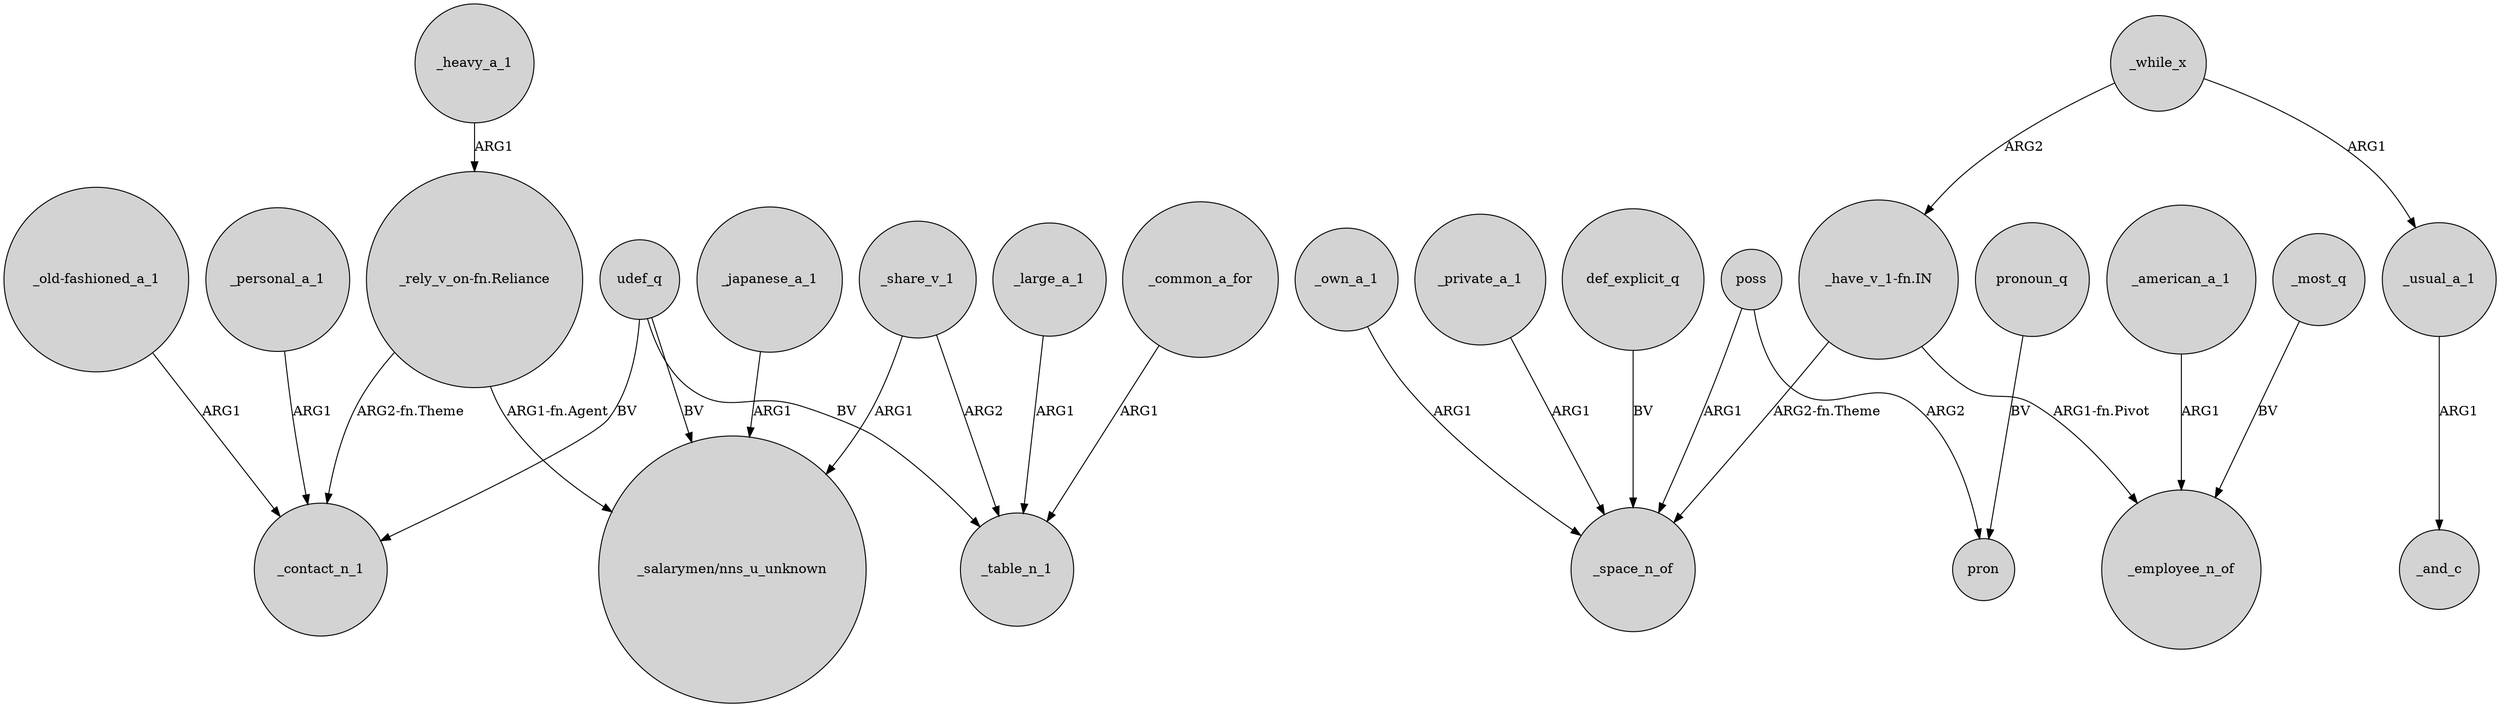 digraph {
	node [shape=circle style=filled]
	"_old-fashioned_a_1" -> _contact_n_1 [label=ARG1]
	poss -> _space_n_of [label=ARG1]
	"_rely_v_on-fn.Reliance" -> "_salarymen/nns_u_unknown" [label="ARG1-fn.Agent"]
	_personal_a_1 -> _contact_n_1 [label=ARG1]
	poss -> pron [label=ARG2]
	_private_a_1 -> _space_n_of [label=ARG1]
	"_rely_v_on-fn.Reliance" -> _contact_n_1 [label="ARG2-fn.Theme"]
	def_explicit_q -> _space_n_of [label=BV]
	_heavy_a_1 -> "_rely_v_on-fn.Reliance" [label=ARG1]
	"_have_v_1-fn.IN" -> _employee_n_of [label="ARG1-fn.Pivot"]
	_own_a_1 -> _space_n_of [label=ARG1]
	_share_v_1 -> _table_n_1 [label=ARG2]
	_most_q -> _employee_n_of [label=BV]
	pronoun_q -> pron [label=BV]
	udef_q -> _table_n_1 [label=BV]
	udef_q -> "_salarymen/nns_u_unknown" [label=BV]
	_large_a_1 -> _table_n_1 [label=ARG1]
	_while_x -> _usual_a_1 [label=ARG1]
	_while_x -> "_have_v_1-fn.IN" [label=ARG2]
	udef_q -> _contact_n_1 [label=BV]
	"_have_v_1-fn.IN" -> _space_n_of [label="ARG2-fn.Theme"]
	_common_a_for -> _table_n_1 [label=ARG1]
	_usual_a_1 -> _and_c [label=ARG1]
	_share_v_1 -> "_salarymen/nns_u_unknown" [label=ARG1]
	_japanese_a_1 -> "_salarymen/nns_u_unknown" [label=ARG1]
	_american_a_1 -> _employee_n_of [label=ARG1]
}

